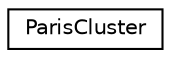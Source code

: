 digraph "Graphical Class Hierarchy"
{
 // LATEX_PDF_SIZE
  edge [fontname="Helvetica",fontsize="10",labelfontname="Helvetica",labelfontsize="10"];
  node [fontname="Helvetica",fontsize="10",shape=record];
  rankdir="LR";
  Node0 [label="ParisCluster",height=0.2,width=0.4,color="black", fillcolor="white", style="filled",URL="$class_paris_cluster.html",tooltip=" "];
}
